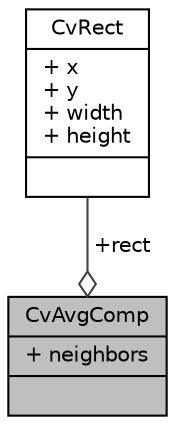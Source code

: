 digraph "CvAvgComp"
{
 // LATEX_PDF_SIZE
  edge [fontname="Helvetica",fontsize="10",labelfontname="Helvetica",labelfontsize="10"];
  node [fontname="Helvetica",fontsize="10",shape=record];
  Node1 [label="{CvAvgComp\n|+ neighbors\l|}",height=0.2,width=0.4,color="black", fillcolor="grey75", style="filled", fontcolor="black",tooltip=" "];
  Node2 -> Node1 [color="grey25",fontsize="10",style="solid",label=" +rect" ,arrowhead="odiamond",fontname="Helvetica"];
  Node2 [label="{CvRect\n|+ x\l+ y\l+ width\l+ height\l|}",height=0.2,width=0.4,color="black", fillcolor="white", style="filled",URL="$struct_cv_rect.html",tooltip=" "];
}
